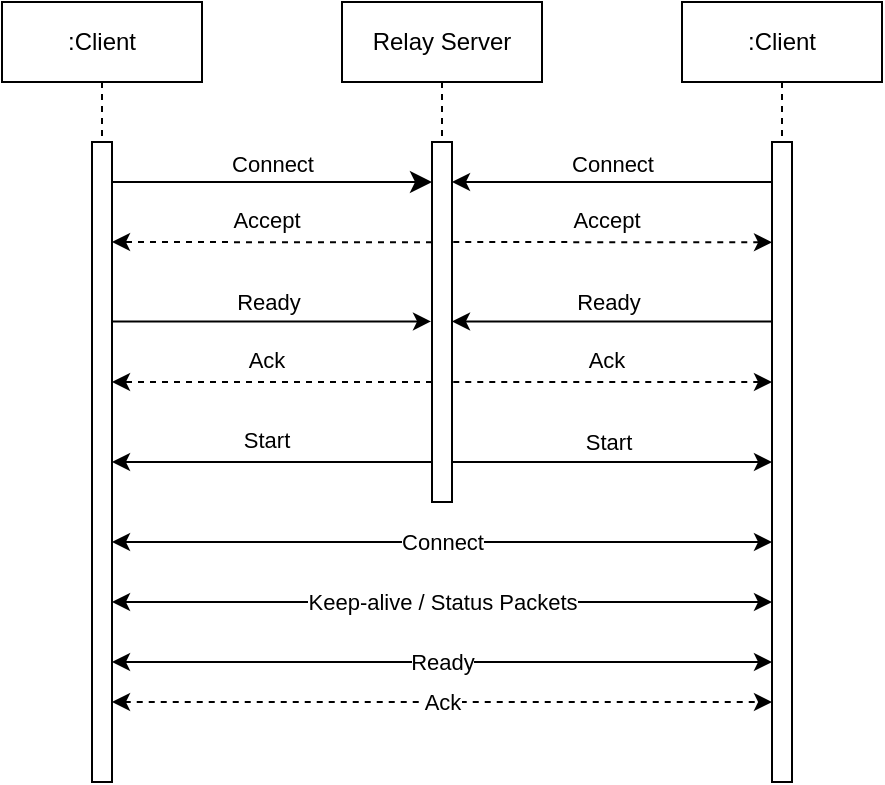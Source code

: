 <mxfile version="22.0.8" type="device">
  <diagram name="Page-1" id="2YBvvXClWsGukQMizWep">
    <mxGraphModel dx="455" dy="1361" grid="1" gridSize="10" guides="1" tooltips="1" connect="1" arrows="1" fold="1" page="1" pageScale="1" pageWidth="850" pageHeight="1100" math="0" shadow="0">
      <root>
        <mxCell id="0" />
        <mxCell id="1" parent="0" />
        <mxCell id="dE9aNVAEqSn7rGvTBTCs-1" value=":Client" style="shape=umlLifeline;perimeter=lifelinePerimeter;whiteSpace=wrap;html=1;container=0;dropTarget=0;collapsible=0;recursiveResize=0;outlineConnect=0;portConstraint=eastwest;newEdgeStyle={&quot;edgeStyle&quot;:&quot;elbowEdgeStyle&quot;,&quot;elbow&quot;:&quot;vertical&quot;,&quot;curved&quot;:0,&quot;rounded&quot;:0};" vertex="1" parent="1">
          <mxGeometry x="160" y="100" width="100" height="390" as="geometry" />
        </mxCell>
        <mxCell id="dE9aNVAEqSn7rGvTBTCs-2" value="" style="html=1;points=[];perimeter=orthogonalPerimeter;outlineConnect=0;targetShapes=umlLifeline;portConstraint=eastwest;newEdgeStyle={&quot;edgeStyle&quot;:&quot;elbowEdgeStyle&quot;,&quot;elbow&quot;:&quot;vertical&quot;,&quot;curved&quot;:0,&quot;rounded&quot;:0};" vertex="1" parent="dE9aNVAEqSn7rGvTBTCs-1">
          <mxGeometry x="45" y="70" width="10" height="320" as="geometry" />
        </mxCell>
        <mxCell id="dE9aNVAEqSn7rGvTBTCs-7" value="Connect" style="html=1;verticalAlign=bottom;endArrow=classic;endSize=8;edgeStyle=elbowEdgeStyle;elbow=vertical;curved=0;rounded=0;endFill=1;" edge="1" parent="1" source="dE9aNVAEqSn7rGvTBTCs-2" target="dE9aNVAEqSn7rGvTBTCs-10">
          <mxGeometry relative="1" as="geometry">
            <mxPoint x="370" y="190" as="targetPoint" />
            <Array as="points">
              <mxPoint x="310" y="190" />
            </Array>
            <mxPoint x="230" y="190.0" as="sourcePoint" />
          </mxGeometry>
        </mxCell>
        <mxCell id="dE9aNVAEqSn7rGvTBTCs-9" value="Relay Server" style="shape=umlLifeline;perimeter=lifelinePerimeter;whiteSpace=wrap;html=1;container=0;dropTarget=0;collapsible=0;recursiveResize=0;outlineConnect=0;portConstraint=eastwest;newEdgeStyle={&quot;edgeStyle&quot;:&quot;elbowEdgeStyle&quot;,&quot;elbow&quot;:&quot;vertical&quot;,&quot;curved&quot;:0,&quot;rounded&quot;:0};" vertex="1" parent="1">
          <mxGeometry x="330" y="100" width="100" height="250" as="geometry" />
        </mxCell>
        <mxCell id="dE9aNVAEqSn7rGvTBTCs-10" value="" style="html=1;points=[];perimeter=orthogonalPerimeter;outlineConnect=0;targetShapes=umlLifeline;portConstraint=eastwest;newEdgeStyle={&quot;edgeStyle&quot;:&quot;elbowEdgeStyle&quot;,&quot;elbow&quot;:&quot;vertical&quot;,&quot;curved&quot;:0,&quot;rounded&quot;:0};" vertex="1" parent="dE9aNVAEqSn7rGvTBTCs-9">
          <mxGeometry x="45" y="70" width="10" height="180" as="geometry" />
        </mxCell>
        <mxCell id="dE9aNVAEqSn7rGvTBTCs-11" value=":Client" style="shape=umlLifeline;perimeter=lifelinePerimeter;whiteSpace=wrap;html=1;container=0;dropTarget=0;collapsible=0;recursiveResize=0;outlineConnect=0;portConstraint=eastwest;newEdgeStyle={&quot;edgeStyle&quot;:&quot;elbowEdgeStyle&quot;,&quot;elbow&quot;:&quot;vertical&quot;,&quot;curved&quot;:0,&quot;rounded&quot;:0};" vertex="1" parent="1">
          <mxGeometry x="500" y="100" width="100" height="390" as="geometry" />
        </mxCell>
        <mxCell id="dE9aNVAEqSn7rGvTBTCs-12" value="" style="html=1;points=[];perimeter=orthogonalPerimeter;outlineConnect=0;targetShapes=umlLifeline;portConstraint=eastwest;newEdgeStyle={&quot;edgeStyle&quot;:&quot;elbowEdgeStyle&quot;,&quot;elbow&quot;:&quot;vertical&quot;,&quot;curved&quot;:0,&quot;rounded&quot;:0};" vertex="1" parent="dE9aNVAEqSn7rGvTBTCs-11">
          <mxGeometry x="45" y="70" width="10" height="320" as="geometry" />
        </mxCell>
        <mxCell id="dE9aNVAEqSn7rGvTBTCs-14" style="edgeStyle=elbowEdgeStyle;rounded=0;orthogonalLoop=1;jettySize=auto;html=1;elbow=vertical;curved=0;dashed=1;endArrow=classic;endFill=1;" edge="1" parent="1" target="dE9aNVAEqSn7rGvTBTCs-2">
          <mxGeometry relative="1" as="geometry">
            <mxPoint x="375" y="220.173" as="sourcePoint" />
            <mxPoint x="220" y="220" as="targetPoint" />
            <Array as="points">
              <mxPoint x="340" y="220" />
              <mxPoint x="270" y="230" />
            </Array>
          </mxGeometry>
        </mxCell>
        <mxCell id="dE9aNVAEqSn7rGvTBTCs-15" value="Accept" style="edgeLabel;html=1;align=center;verticalAlign=middle;resizable=0;points=[];" vertex="1" connectable="0" parent="dE9aNVAEqSn7rGvTBTCs-14">
          <mxGeometry x="0.138" relative="1" as="geometry">
            <mxPoint x="8" y="-11" as="offset" />
          </mxGeometry>
        </mxCell>
        <mxCell id="dE9aNVAEqSn7rGvTBTCs-16" value="Ready" style="edgeStyle=elbowEdgeStyle;rounded=0;orthogonalLoop=1;jettySize=auto;html=1;elbow=vertical;curved=0;" edge="1" parent="1" source="dE9aNVAEqSn7rGvTBTCs-2">
          <mxGeometry x="-0.029" y="10" relative="1" as="geometry">
            <mxPoint x="220" y="259.713" as="sourcePoint" />
            <mxPoint x="374.5" y="259.713" as="targetPoint" />
            <Array as="points">
              <mxPoint x="305" y="259.71" />
            </Array>
            <mxPoint as="offset" />
          </mxGeometry>
        </mxCell>
        <mxCell id="dE9aNVAEqSn7rGvTBTCs-17" style="edgeStyle=elbowEdgeStyle;rounded=0;orthogonalLoop=1;jettySize=auto;html=1;elbow=vertical;curved=0;dashed=1;endArrow=classic;endFill=1;" edge="1" parent="1">
          <mxGeometry relative="1" as="geometry">
            <mxPoint x="375" y="290" as="sourcePoint" />
            <mxPoint x="215" y="290" as="targetPoint" />
            <Array as="points">
              <mxPoint x="300" y="290" />
              <mxPoint x="335" y="290" />
              <mxPoint x="265" y="290" />
            </Array>
          </mxGeometry>
        </mxCell>
        <mxCell id="dE9aNVAEqSn7rGvTBTCs-18" value="Ack" style="edgeLabel;html=1;align=center;verticalAlign=middle;resizable=0;points=[];" vertex="1" connectable="0" parent="dE9aNVAEqSn7rGvTBTCs-17">
          <mxGeometry x="0.138" relative="1" as="geometry">
            <mxPoint x="8" y="-11" as="offset" />
          </mxGeometry>
        </mxCell>
        <mxCell id="dE9aNVAEqSn7rGvTBTCs-19" value="Connect" style="html=1;verticalAlign=bottom;endArrow=none;endSize=8;edgeStyle=elbowEdgeStyle;elbow=vertical;curved=0;rounded=0;endFill=0;startArrow=classic;startFill=1;" edge="1" parent="1" source="dE9aNVAEqSn7rGvTBTCs-10" target="dE9aNVAEqSn7rGvTBTCs-12">
          <mxGeometry relative="1" as="geometry">
            <mxPoint x="510" y="190" as="targetPoint" />
            <Array as="points">
              <mxPoint x="470" y="190" />
            </Array>
            <mxPoint x="390" y="190" as="sourcePoint" />
          </mxGeometry>
        </mxCell>
        <mxCell id="dE9aNVAEqSn7rGvTBTCs-20" style="edgeStyle=elbowEdgeStyle;rounded=0;orthogonalLoop=1;jettySize=auto;html=1;elbow=vertical;curved=0;dashed=1;endArrow=none;endFill=0;startArrow=classic;startFill=1;" edge="1" parent="1" target="dE9aNVAEqSn7rGvTBTCs-10">
          <mxGeometry relative="1" as="geometry">
            <mxPoint x="545" y="220.173" as="sourcePoint" />
            <mxPoint x="410" y="220" as="targetPoint" />
            <Array as="points">
              <mxPoint x="555" y="220" />
              <mxPoint x="440" y="230" />
            </Array>
          </mxGeometry>
        </mxCell>
        <mxCell id="dE9aNVAEqSn7rGvTBTCs-21" value="Accept" style="edgeLabel;html=1;align=center;verticalAlign=middle;resizable=0;points=[];" vertex="1" connectable="0" parent="dE9aNVAEqSn7rGvTBTCs-20">
          <mxGeometry x="0.138" relative="1" as="geometry">
            <mxPoint x="8" y="-11" as="offset" />
          </mxGeometry>
        </mxCell>
        <mxCell id="dE9aNVAEqSn7rGvTBTCs-22" value="Ready" style="edgeStyle=elbowEdgeStyle;rounded=0;orthogonalLoop=1;jettySize=auto;html=1;elbow=vertical;curved=0;endArrow=none;endFill=0;startArrow=classic;startFill=1;" edge="1" parent="1" source="dE9aNVAEqSn7rGvTBTCs-10" target="dE9aNVAEqSn7rGvTBTCs-12">
          <mxGeometry x="-0.029" y="10" relative="1" as="geometry">
            <mxPoint x="410" y="260" as="sourcePoint" />
            <mxPoint x="530" y="260" as="targetPoint" />
            <Array as="points">
              <mxPoint x="480" y="259.71" />
            </Array>
            <mxPoint as="offset" />
          </mxGeometry>
        </mxCell>
        <mxCell id="dE9aNVAEqSn7rGvTBTCs-23" style="edgeStyle=elbowEdgeStyle;rounded=0;orthogonalLoop=1;jettySize=auto;html=1;elbow=vertical;curved=0;dashed=1;endArrow=none;endFill=0;startArrow=classic;startFill=1;" edge="1" parent="1" source="dE9aNVAEqSn7rGvTBTCs-12" target="dE9aNVAEqSn7rGvTBTCs-10">
          <mxGeometry relative="1" as="geometry">
            <mxPoint x="550" y="290" as="sourcePoint" />
            <mxPoint x="420" y="290" as="targetPoint" />
            <Array as="points">
              <mxPoint x="475" y="290" />
              <mxPoint x="510" y="290" />
              <mxPoint x="440" y="290" />
            </Array>
          </mxGeometry>
        </mxCell>
        <mxCell id="dE9aNVAEqSn7rGvTBTCs-24" value="Ack" style="edgeLabel;html=1;align=center;verticalAlign=middle;resizable=0;points=[];" vertex="1" connectable="0" parent="dE9aNVAEqSn7rGvTBTCs-23">
          <mxGeometry x="0.138" relative="1" as="geometry">
            <mxPoint x="8" y="-11" as="offset" />
          </mxGeometry>
        </mxCell>
        <mxCell id="dE9aNVAEqSn7rGvTBTCs-26" style="edgeStyle=elbowEdgeStyle;rounded=0;orthogonalLoop=1;jettySize=auto;html=1;elbow=vertical;curved=0;endArrow=classic;endFill=1;" edge="1" parent="1" source="dE9aNVAEqSn7rGvTBTCs-10" target="dE9aNVAEqSn7rGvTBTCs-2">
          <mxGeometry relative="1" as="geometry">
            <mxPoint x="370" y="330" as="sourcePoint" />
            <mxPoint x="230" y="330" as="targetPoint" />
            <Array as="points">
              <mxPoint x="295" y="330" />
              <mxPoint x="330" y="330" />
              <mxPoint x="260" y="330" />
            </Array>
          </mxGeometry>
        </mxCell>
        <mxCell id="dE9aNVAEqSn7rGvTBTCs-27" value="Start" style="edgeLabel;html=1;align=center;verticalAlign=middle;resizable=0;points=[];" vertex="1" connectable="0" parent="dE9aNVAEqSn7rGvTBTCs-26">
          <mxGeometry x="0.138" relative="1" as="geometry">
            <mxPoint x="8" y="-11" as="offset" />
          </mxGeometry>
        </mxCell>
        <mxCell id="dE9aNVAEqSn7rGvTBTCs-28" value="Start" style="edgeStyle=elbowEdgeStyle;rounded=0;orthogonalLoop=1;jettySize=auto;html=1;elbow=vertical;curved=0;endArrow=classic;endFill=1;startArrow=none;startFill=0;" edge="1" parent="1" source="dE9aNVAEqSn7rGvTBTCs-10">
          <mxGeometry x="-0.029" y="10" relative="1" as="geometry">
            <mxPoint x="400" y="330" as="sourcePoint" />
            <mxPoint x="545" y="330" as="targetPoint" />
            <Array as="points" />
            <mxPoint as="offset" />
          </mxGeometry>
        </mxCell>
        <mxCell id="dE9aNVAEqSn7rGvTBTCs-29" style="edgeStyle=elbowEdgeStyle;rounded=0;orthogonalLoop=1;jettySize=auto;html=1;elbow=vertical;curved=0;endArrow=classic;endFill=1;startArrow=classic;startFill=1;" edge="1" parent="1">
          <mxGeometry relative="1" as="geometry">
            <mxPoint x="545" y="370" as="sourcePoint" />
            <mxPoint x="215" y="370" as="targetPoint" />
            <Array as="points">
              <mxPoint x="305" y="370" />
              <mxPoint x="340" y="370" />
              <mxPoint x="270" y="370" />
            </Array>
          </mxGeometry>
        </mxCell>
        <mxCell id="dE9aNVAEqSn7rGvTBTCs-30" value="Connect" style="edgeLabel;html=1;align=center;verticalAlign=middle;resizable=0;points=[];" vertex="1" connectable="0" parent="dE9aNVAEqSn7rGvTBTCs-29">
          <mxGeometry x="0.138" relative="1" as="geometry">
            <mxPoint x="23" as="offset" />
          </mxGeometry>
        </mxCell>
        <mxCell id="dE9aNVAEqSn7rGvTBTCs-32" value="Keep-alive / Status Packets" style="endArrow=classic;html=1;rounded=0;startArrow=classic;startFill=1;endFill=1;" edge="1" parent="1">
          <mxGeometry x="0.001" width="50" height="50" relative="1" as="geometry">
            <mxPoint x="215" y="400" as="sourcePoint" />
            <mxPoint x="545" y="400" as="targetPoint" />
            <mxPoint as="offset" />
          </mxGeometry>
        </mxCell>
        <mxCell id="dE9aNVAEqSn7rGvTBTCs-33" value="Ready" style="endArrow=classic;html=1;rounded=0;startArrow=classic;startFill=1;endFill=1;" edge="1" parent="1">
          <mxGeometry width="50" height="50" relative="1" as="geometry">
            <mxPoint x="215" y="430" as="sourcePoint" />
            <mxPoint x="545" y="430" as="targetPoint" />
          </mxGeometry>
        </mxCell>
        <mxCell id="dE9aNVAEqSn7rGvTBTCs-34" value="Ack" style="endArrow=classic;html=1;rounded=0;startArrow=classic;startFill=1;endFill=1;dashed=1;" edge="1" parent="1">
          <mxGeometry width="50" height="50" relative="1" as="geometry">
            <mxPoint x="215" y="450" as="sourcePoint" />
            <mxPoint x="545" y="450" as="targetPoint" />
          </mxGeometry>
        </mxCell>
      </root>
    </mxGraphModel>
  </diagram>
</mxfile>
